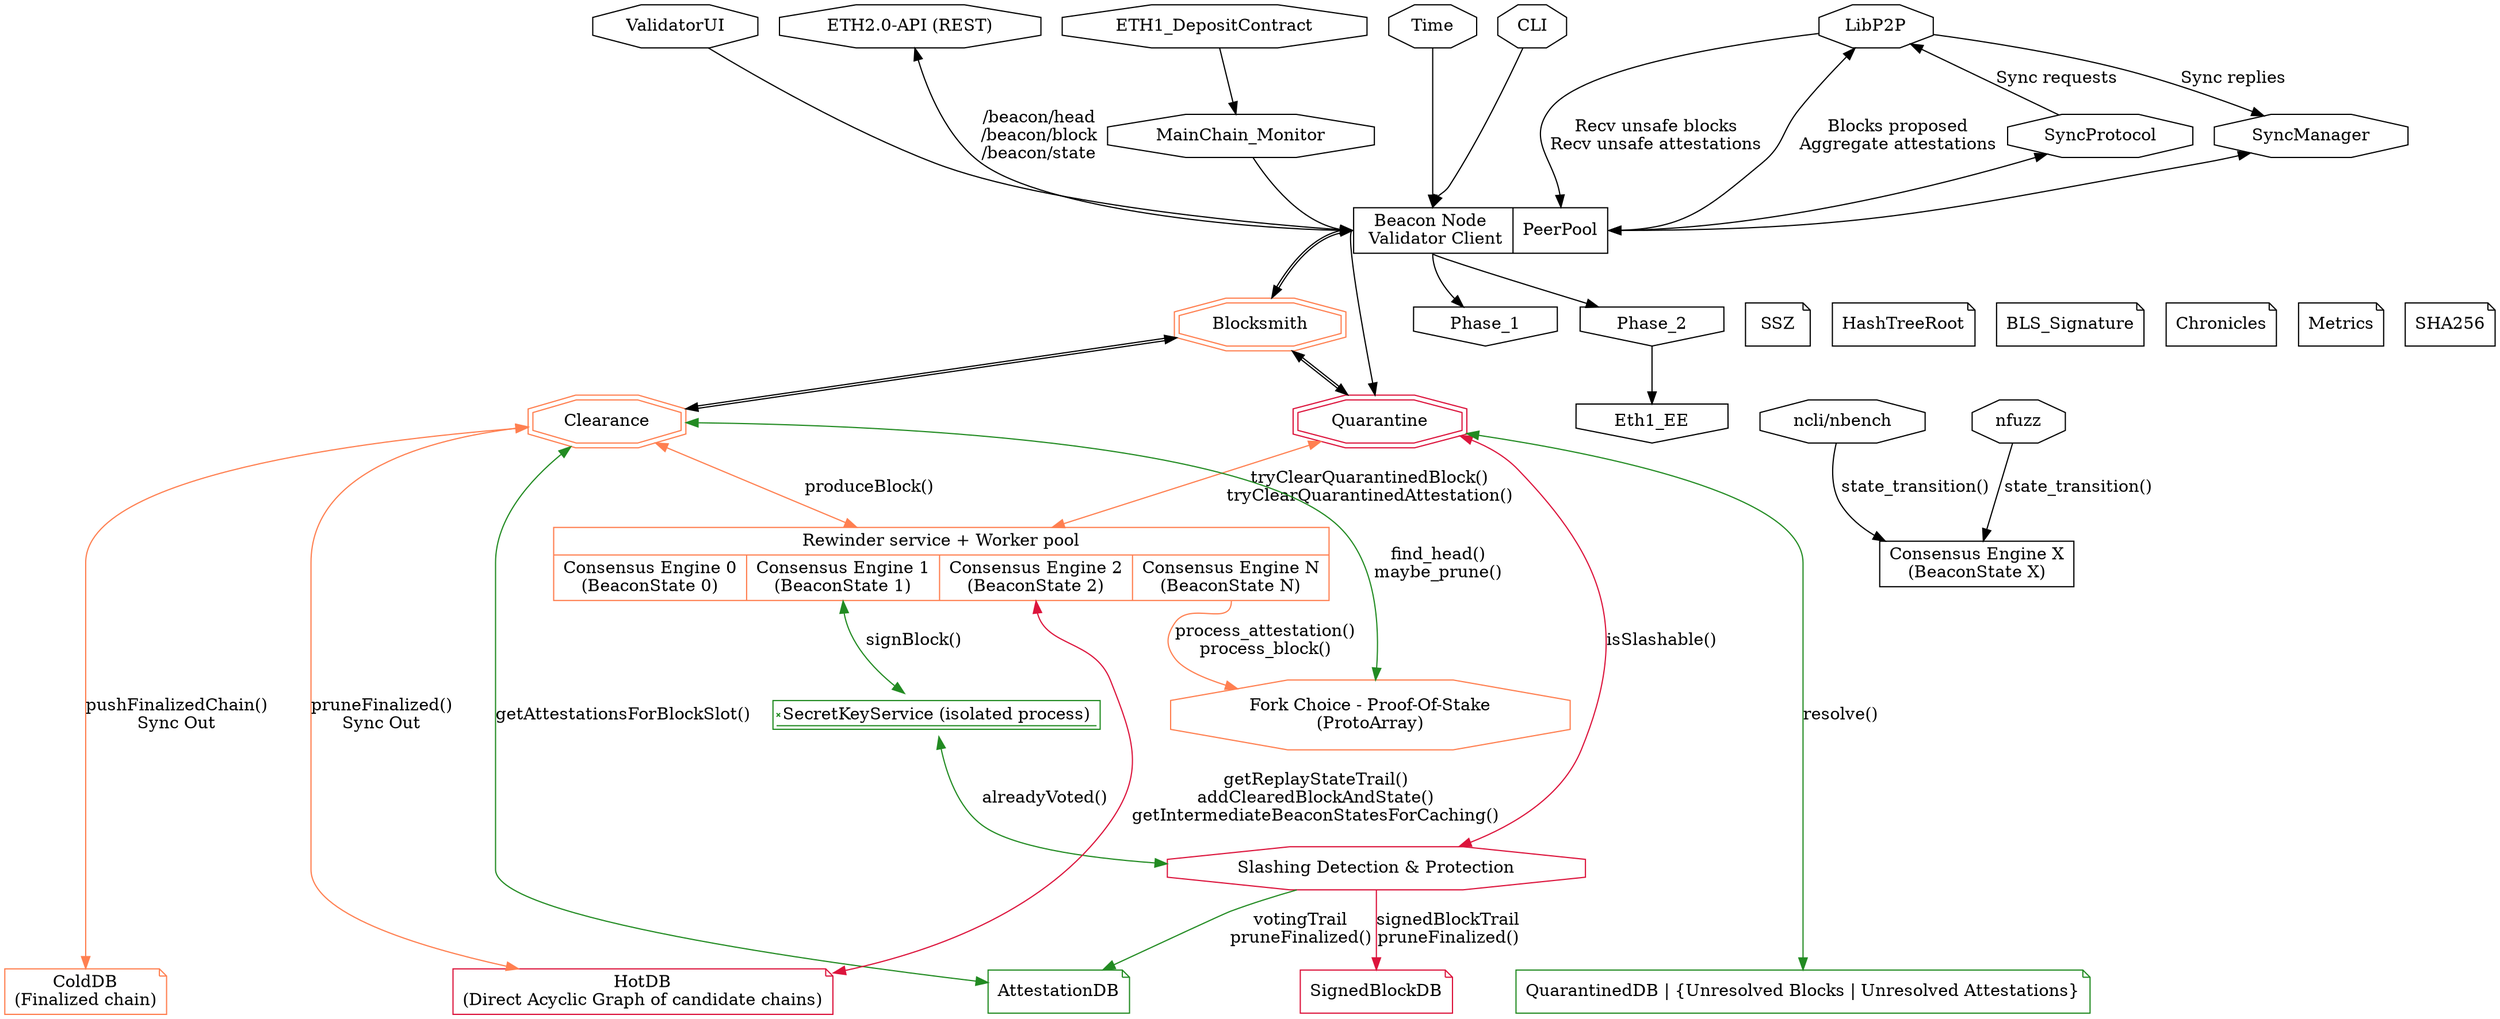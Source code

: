 digraph architecture{
  node [shape = signature]; SecretKeyService [color="forestgreen", label="SecretKeyService (isolated process)"];
  node [shape = octagon]; SyncManager SyncProtocol MainChain_Monitor Time CLI ValidatorUI Slashing LibP2P ETH2_API ncli nfuzz ForkChoice;
  ETH2_API [label="ETH2.0-API (REST)"];
  Slashing [color="crimson", label="Slashing Detection & Protection"];
  ForkChoice [color="coral", label="Fork Choice - Proof-Of-Stake\n(ProtoArray)"];
  {rank = source; ETH1_DepositContract LibP2P ETH2_API CLI Time ValidatorUI;}

  node [shape = record] BeaconNode;
  BeaconNode [label="{<nbc> Beacon Node \n Validator Client} | <PeerPool>PeerPool"]

  ncli [label="ncli/nbench"];
  {rank = same; ncli; nfuzz;}

  node [shape = doubleoctagon]; Blocksmith Quarantine Clearance;
  node [shape = invhouse]; Phase_1 Phase_2 Eth1_EE;
  node [shape = note] SSZ HashTreeRoot BLS_Signature Chronicles Metrics SHA256
  {rank = same; Blocksmith Phase_1 Phase_2 SSZ HashTreeRoot BLS_Signature Chronicles Metrics SHA256;}

  Blocksmith [color="coral"]
  Clearance [color="coral"]
  SignedBlockDB [color="crimson"]
  Quarantine [color="crimson"]
  AttestationDB [color="forestgreen"]
  QuarantinedDB [color="forestgreen"]
  ColdDB [color="coral"]
  HotDB [color="crimson"]

  BeaconNode:nbc -> Phase_1
  BeaconNode:nbc -> Phase_2
  Phase_2 -> Eth1_EE

  node [shape = record]; QuarantinedDB;
  QuarantinedDB [label="QuarantinedDB | {Unresolved Blocks | Unresolved Attestations}"];

  node [shape = record]; Rewinder;
  node [shape = box]; BeaconState_X;
  BeaconState_X [label="Consensus Engine X\n(BeaconState X)"]

  Rewinder [color="coral", label="{Rewinder service + Worker pool|{<bs0>Consensus Engine 0\n(BeaconState 0)|<bs1>Consensus Engine 1\n(BeaconState 1)|<bs2>Consensus Engine 2\n(BeaconState 2)|<bsN>Consensus Engine N\n(BeaconState N)}}"];
  {rank = same; Rewinder BeaconState_X;}

  node [shape = cylinder]; AttestationDB HotDB ColdDB;
  {rank = sink; AttestationDB SignedBlockDB HotDB ColdDB QuarantinedDB;}
  HotDB [label="HotDB\n(Direct Acyclic Graph of candidate chains)"]
  ColdDB [label="ColdDB\n(Finalized chain)"]

  {rank = same; MainChain_Monitor SyncManager SyncProtocol;}
  ETH1_DepositContract -> MainChain_Monitor
  MainChain_Monitor -> BeaconNode:nbc

  SyncManager -> BeaconNode:PeerPool [dir=both]
  SyncProtocol -> BeaconNode:PeerPool [dir=both]

  CLI -> BeaconNode:nbc
  ValidatorUI -> BeaconNode:nbc
  Time -> BeaconNode:nbc
  BeaconNode:nbc -> Blocksmith [dir=both color="black:black"]
  BeaconNode:nbc -> Quarantine
  Blocksmith -> Quarantine [dir=both color="black:black"]
  Blocksmith -> Clearance [dir=both color="black:black"]
  Quarantine -> QuarantinedDB [color="forestgreen", dir=both label="resolve()"]

  ncli -> BeaconState_X [label="state_transition()"]
  nfuzz -> BeaconState_X [label="state_transition()"]

  SyncProtocol -> LibP2P [label="Sync requests"]
  LibP2P -> SyncManager [label="Sync replies"]

  LibP2P -> BeaconNode:PeerPool [label="Recv unsafe blocks\nRecv unsafe attestations"]
  BeaconNode:PeerPool -> LibP2P [label="Blocks proposed\nAggregate attestations"]
  ETH2_API -> BeaconNode:nbc [dir="both", label="/beacon/head\n/beacon/block\n/beacon/state"]

  Clearance -> ForkChoice [dir="both", color="forestgreen", label="find_head()\nmaybe_prune()"]
  Rewinder:bsN -> ForkChoice [color="coral",label="process_attestation()\nprocess_block()"]

  Quarantine -> Slashing [color="crimson", dir="both", label="isSlashable()"]
  Rewinder:bs1 -> SecretKeyService [color="forestgreen", dir="both", label="signBlock()"]
  SecretKeyService -> Slashing [color="forestgreen", dir="both", label="alreadyVoted()"]
  Slashing -> AttestationDB [color="forestgreen", label="votingTrail\npruneFinalized()"]
  Slashing -> SignedBlockDB [color="crimson", label="signedBlockTrail\npruneFinalized()"]
  Clearance -> AttestationDB [color="forestgreen", dir="both", label="getAttestationsForBlockSlot()"]

  Clearance -> HotDB [color="coral", dir="both", label="pruneFinalized()\nSync Out"]

  Rewinder:bs2 -> HotDB [color="crimson", dir="both", label="getReplayStateTrail()\naddClearedBlockAndState()\ngetIntermediateBeaconStatesForCaching()"]

  Quarantine -> Rewinder [color="coral", dir="both", label="tryClearQuarantinedBlock()\ntryClearQuarantinedAttestation()"]
  Clearance -> Rewinder [color="coral", dir="both", label="produceBlock()"]


  Clearance -> ColdDB [color="coral", dir="both", label="pushFinalizedChain()\nSync Out"]
}
